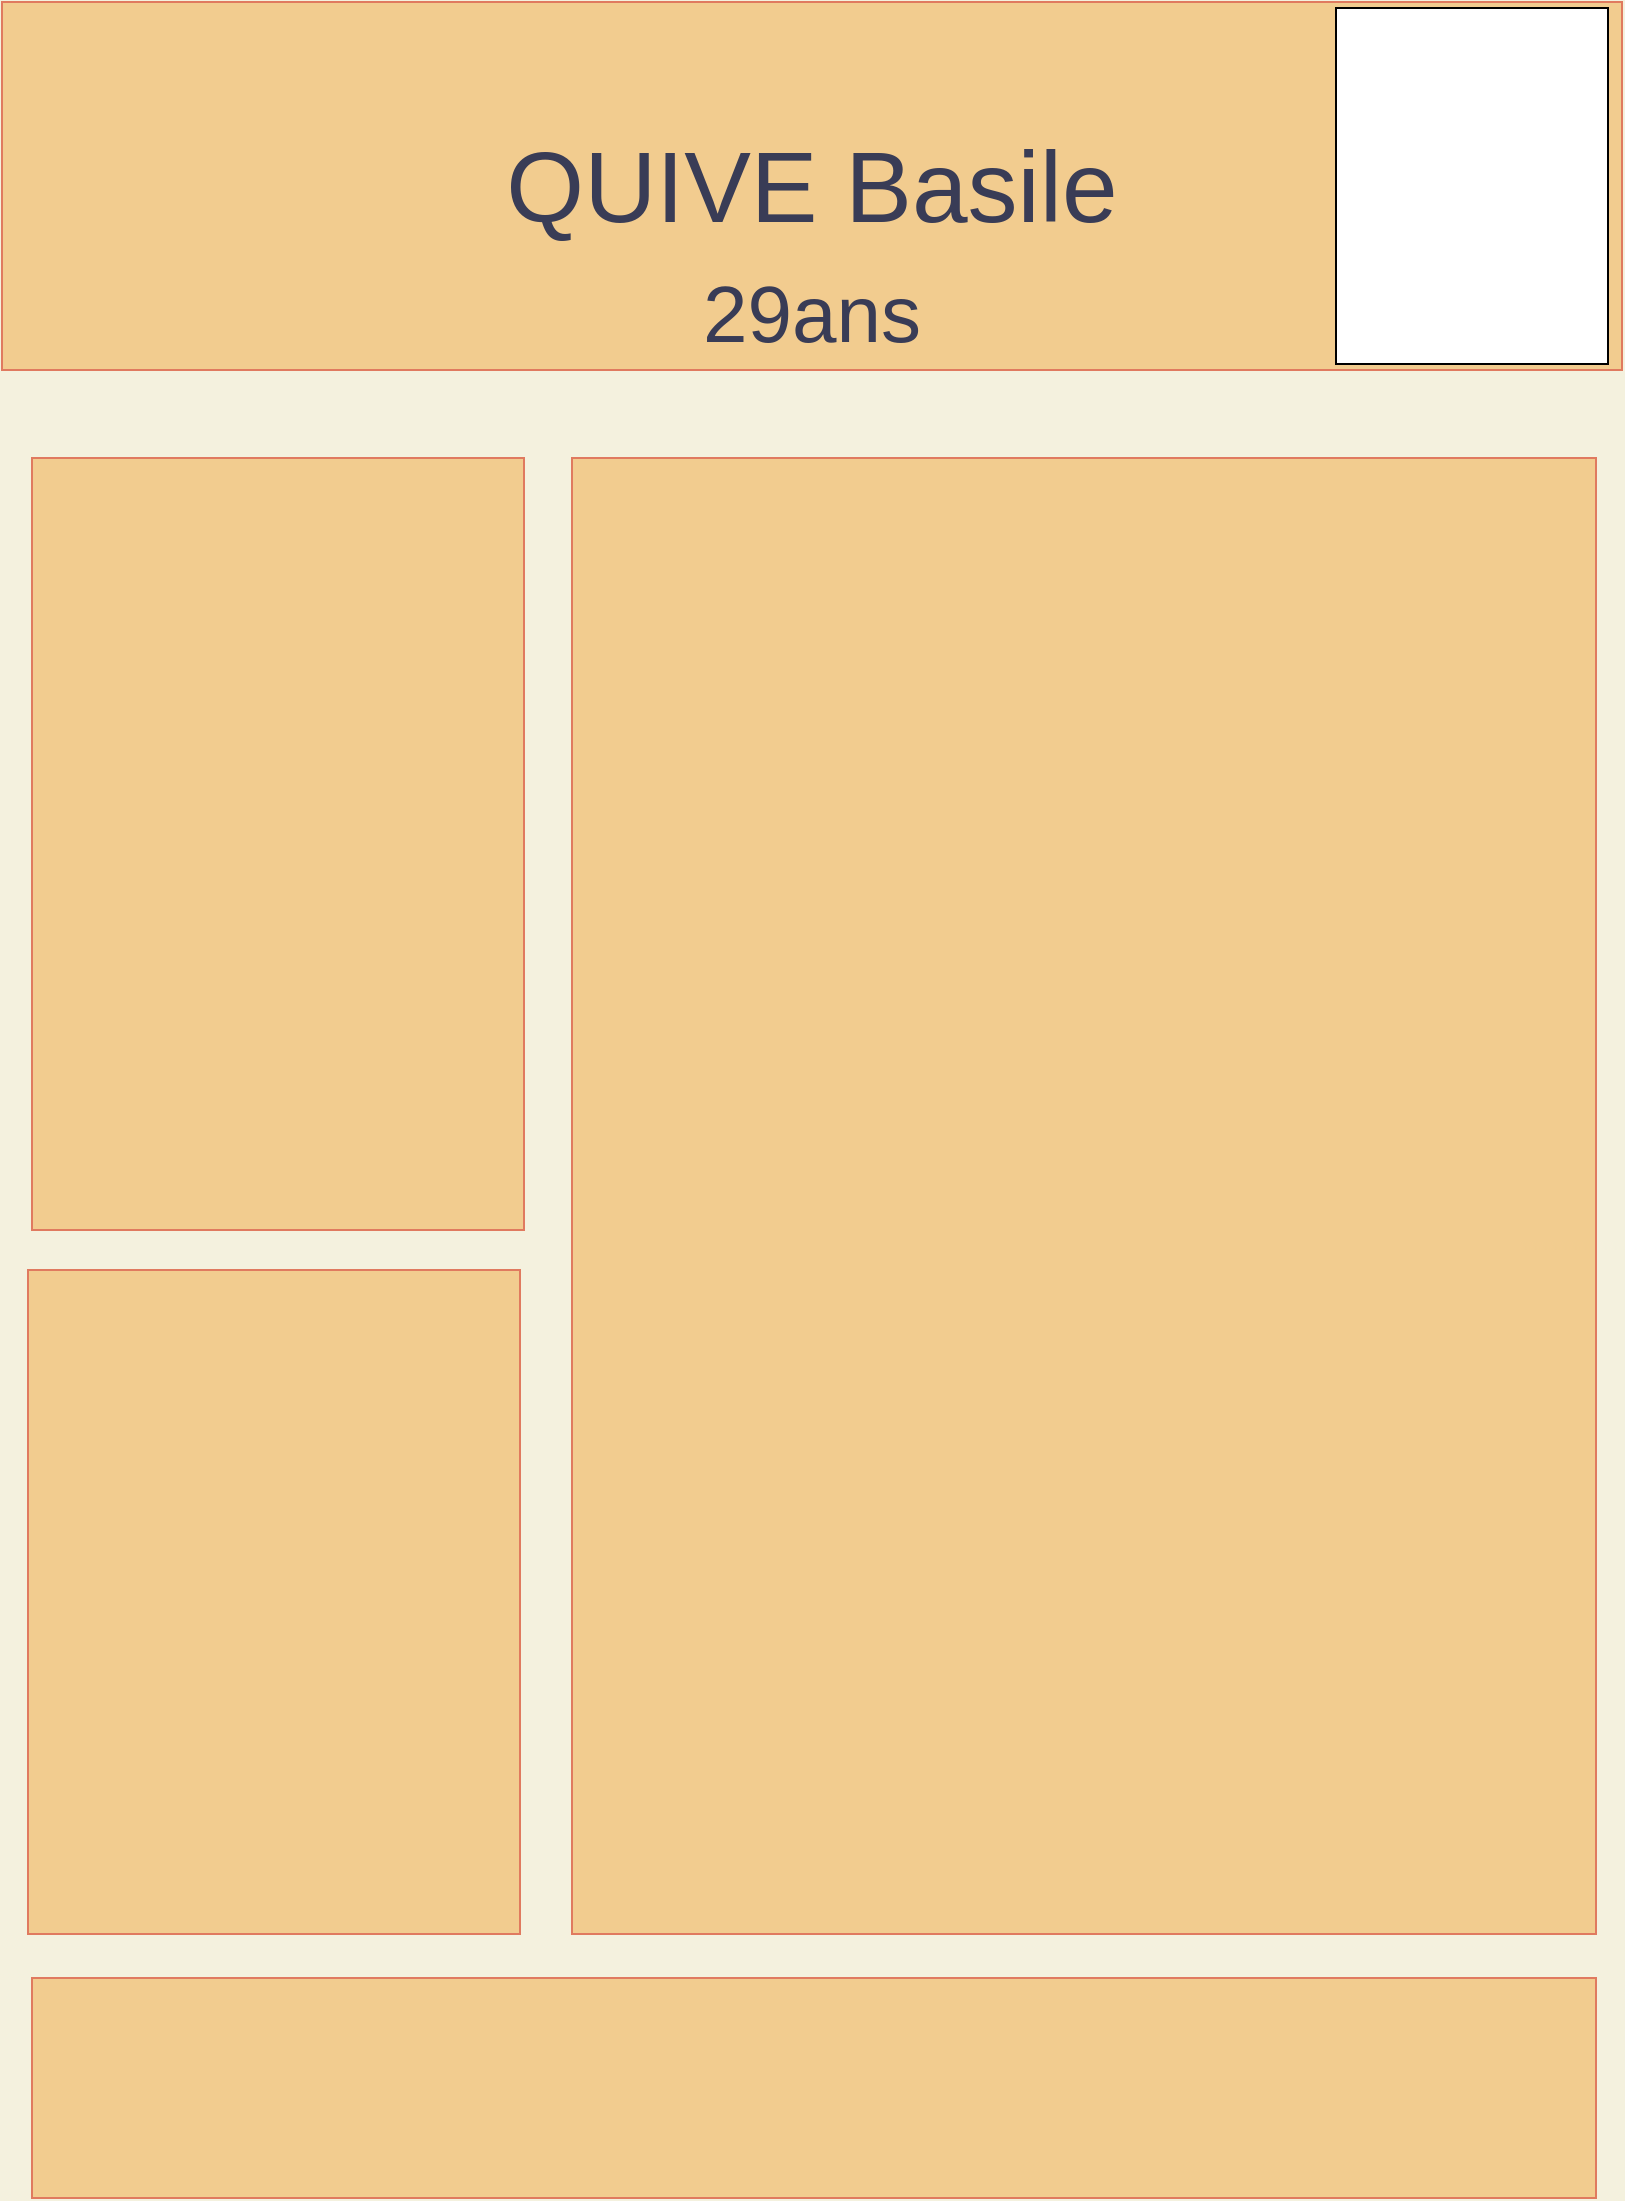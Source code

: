 <mxfile version="13.11.0" type="github"><diagram id="MXyVdSMr_p2a3YjTC-7A" name="Page-1"><mxGraphModel dx="980" dy="1586" grid="0" gridSize="10" guides="1" tooltips="1" connect="1" arrows="1" fold="1" page="1" pageScale="1" pageWidth="827" pageHeight="1169" background="#F4F1DE" math="0" shadow="0"><root><mxCell id="0"/><mxCell id="1" parent="0"/><mxCell id="wnUtEYo-ZWMDHbCPCIO4-1" value="&lt;font style=&quot;line-height: 0%&quot;&gt;&lt;span style=&quot;font-size: 50px&quot;&gt;QUIVE Basile&lt;/span&gt;&lt;br&gt;&lt;div&gt;&lt;span style=&quot;font-size: 40px ; line-height: 55%&quot;&gt;29ans&lt;/span&gt;&lt;/div&gt;&lt;/font&gt;" style="fillColor=#F2CC8F;strokeColor=#E07A5F;horizontal=1;verticalAlign=middle;fontSize=100;labelBackgroundColor=none;labelBorderColor=none;textDirection=rtl;html=1;whiteSpace=wrap;fontColor=#393C56;" vertex="1" parent="1"><mxGeometry x="9" y="11" width="810" height="184" as="geometry"/></mxCell><mxCell id="wnUtEYo-ZWMDHbCPCIO4-3" value="" style="rounded=0;whiteSpace=wrap;html=1;" vertex="1" parent="1"><mxGeometry x="676" y="14" width="136" height="178" as="geometry"/></mxCell><mxCell id="wnUtEYo-ZWMDHbCPCIO4-5" value="" style="rounded=0;whiteSpace=wrap;html=1;strokeColor=#E07A5F;fillColor=#F2CC8F;fontColor=#393C56;direction=south;" vertex="1" parent="1"><mxGeometry x="24" y="239" width="246" height="386" as="geometry"/></mxCell><mxCell id="wnUtEYo-ZWMDHbCPCIO4-7" value="" style="rounded=0;whiteSpace=wrap;html=1;strokeColor=#E07A5F;fillColor=#F2CC8F;fontColor=#393C56;" vertex="1" parent="1"><mxGeometry x="24" y="999" width="782" height="110" as="geometry"/></mxCell><mxCell id="wnUtEYo-ZWMDHbCPCIO4-8" value="" style="rounded=0;whiteSpace=wrap;html=1;strokeColor=#E07A5F;fillColor=#F2CC8F;fontColor=#393C56;" vertex="1" parent="1"><mxGeometry x="294" y="239" width="512" height="738" as="geometry"/></mxCell><mxCell id="wnUtEYo-ZWMDHbCPCIO4-14" value="" style="rounded=0;whiteSpace=wrap;html=1;strokeColor=#E07A5F;fillColor=#F2CC8F;fontColor=#393C56;" vertex="1" parent="1"><mxGeometry x="22" y="645" width="246" height="332" as="geometry"/></mxCell></root></mxGraphModel></diagram></mxfile>